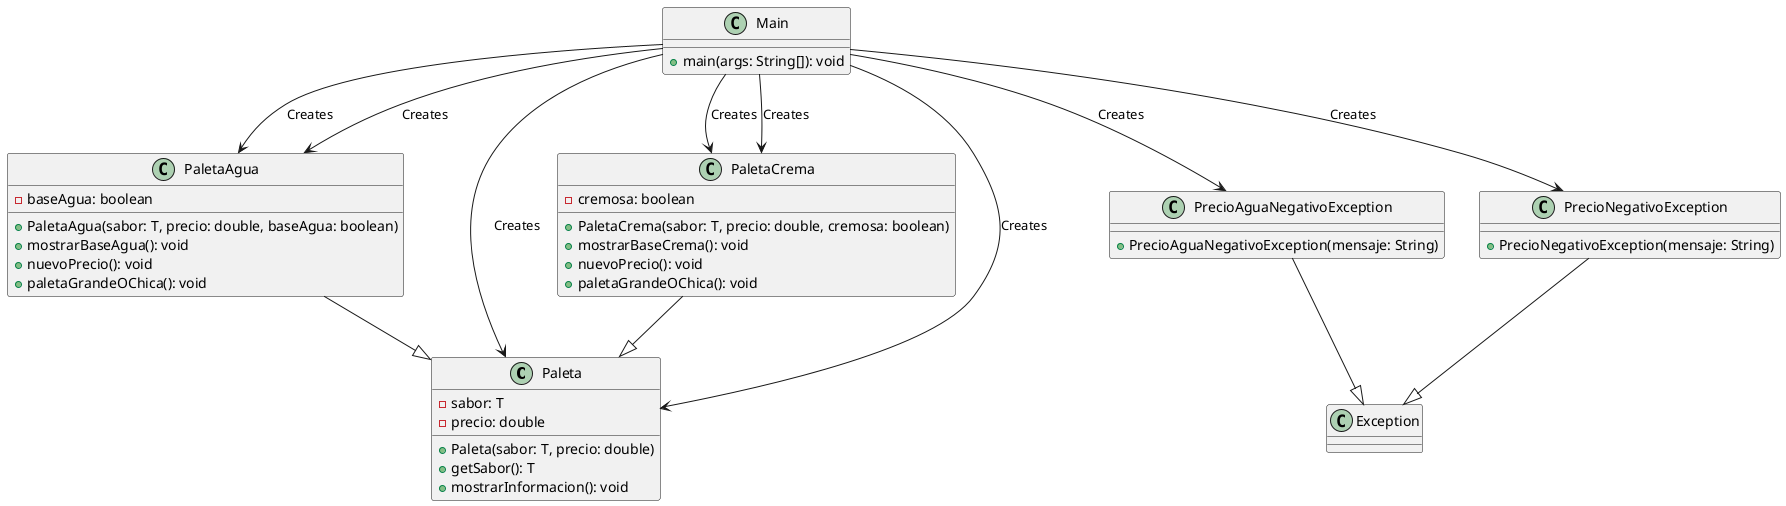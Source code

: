 @startuml Paleta

' Define the generic class for paleta
class Paleta {
    - sabor: T
    - precio: double
    + Paleta(sabor: T, precio: double)
    + getSabor(): T
    + mostrarInformacion(): void
}

' Define the class for PaletaAgua
class PaletaAgua {
    - baseAgua: boolean
    + PaletaAgua(sabor: T, precio: double, baseAgua: boolean)
    + mostrarBaseAgua(): void
    + nuevoPrecio(): void
    + paletaGrandeOChica(): void
}

' Define the class for PrecioAguaNegativoException
class PrecioAguaNegativoException {
    + PrecioAguaNegativoException(mensaje: String)
}

' Define the class for PaletaCrema
class PaletaCrema {
    - cremosa: boolean
    + PaletaCrema(sabor: T, precio: double, cremosa: boolean)
    + mostrarBaseCrema(): void
    + nuevoPrecio(): void
    + paletaGrandeOChica(): void
}

' Define the class for PrecioNegativoException
class PrecioNegativoException {
    + PrecioNegativoException(mensaje: String)
}

' Define the relationships
PaletaAgua --|> Paleta
PrecioAguaNegativoException --|> Exception
PaletaCrema --|> Paleta
PrecioNegativoException --|> Exception
Main --> Paleta: Creates
Main --> PaletaAgua: Creates
Main --> PaletaCrema: Creates

' Main class
class Main {
    + main(args: String[]): void
}

Main --> Paleta: Creates
Main --> PaletaAgua: Creates
Main --> PrecioAguaNegativoException: Creates
Main --> PaletaCrema: Creates
Main --> PrecioNegativoException: Creates

@enduml
